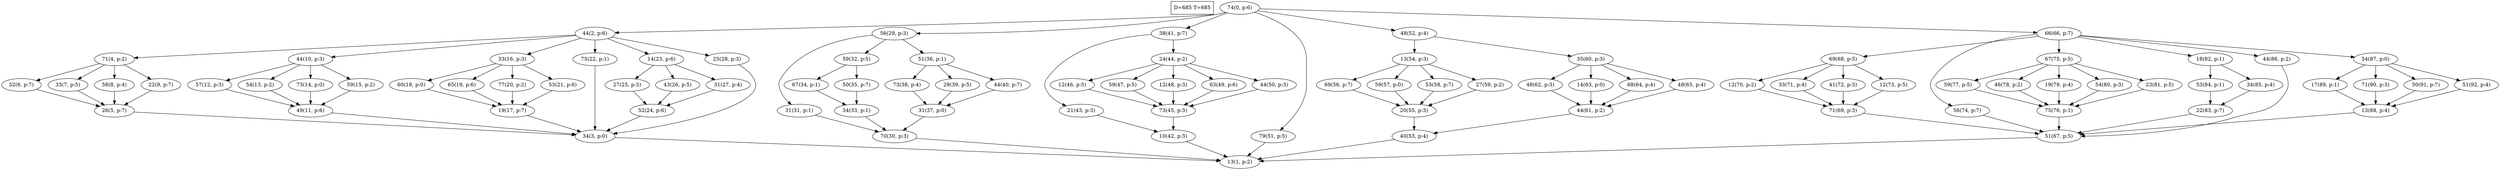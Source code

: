 digraph Task {
i [shape=box, label="D=685 T=685"]; 
0 [label="74(0, p:6)"];
1 [label="13(1, p:2)"];
2 [label="44(2, p:6)"];
3 [label="34(3, p:0)"];
4 [label="71(4, p:2)"];
5 [label="26(5, p:7)"];
6 [label="32(6, p:7)"];
7 [label="33(7, p:5)"];
8 [label="58(8, p:4)"];
9 [label="22(9, p:7)"];
10 [label="44(10, p:3)"];
11 [label="49(11, p:6)"];
12 [label="57(12, p:3)"];
13 [label="54(13, p:2)"];
14 [label="73(14, p:0)"];
15 [label="59(15, p:2)"];
16 [label="33(16, p:3)"];
17 [label="19(17, p:7)"];
18 [label="60(18, p:0)"];
19 [label="65(19, p:6)"];
20 [label="77(20, p:2)"];
21 [label="53(21, p:6)"];
22 [label="75(22, p:1)"];
23 [label="14(23, p:6)"];
24 [label="52(24, p:6)"];
25 [label="27(25, p:3)"];
26 [label="43(26, p:5)"];
27 [label="31(27, p:4)"];
28 [label="25(28, p:3)"];
29 [label="56(29, p:3)"];
30 [label="70(30, p:3)"];
31 [label="31(31, p:1)"];
32 [label="59(32, p:5)"];
33 [label="34(33, p:1)"];
34 [label="67(34, p:1)"];
35 [label="50(35, p:7)"];
36 [label="51(36, p:1)"];
37 [label="31(37, p:0)"];
38 [label="73(38, p:4)"];
39 [label="29(39, p:5)"];
40 [label="44(40, p:7)"];
41 [label="38(41, p:7)"];
42 [label="10(42, p:3)"];
43 [label="21(43, p:3)"];
44 [label="24(44, p:2)"];
45 [label="73(45, p:3)"];
46 [label="12(46, p:5)"];
47 [label="59(47, p:5)"];
48 [label="12(48, p:3)"];
49 [label="63(49, p:6)"];
50 [label="44(50, p:3)"];
51 [label="79(51, p:5)"];
52 [label="48(52, p:4)"];
53 [label="40(53, p:4)"];
54 [label="13(54, p:3)"];
55 [label="20(55, p:3)"];
56 [label="69(56, p:7)"];
57 [label="59(57, p:0)"];
58 [label="53(58, p:7)"];
59 [label="27(59, p:2)"];
60 [label="35(60, p:3)"];
61 [label="44(61, p:2)"];
62 [label="48(62, p:3)"];
63 [label="14(63, p:0)"];
64 [label="68(64, p:4)"];
65 [label="48(65, p:4)"];
66 [label="66(66, p:7)"];
67 [label="51(67, p:5)"];
68 [label="69(68, p:5)"];
69 [label="71(69, p:3)"];
70 [label="12(70, p:2)"];
71 [label="33(71, p:4)"];
72 [label="41(72, p:3)"];
73 [label="12(73, p:5)"];
74 [label="56(74, p:7)"];
75 [label="67(75, p:5)"];
76 [label="75(76, p:1)"];
77 [label="59(77, p:5)"];
78 [label="46(78, p:2)"];
79 [label="19(79, p:4)"];
80 [label="54(80, p:3)"];
81 [label="23(81, p:5)"];
82 [label="18(82, p:1)"];
83 [label="22(83, p:7)"];
84 [label="53(84, p:1)"];
85 [label="34(85, p:4)"];
86 [label="44(86, p:2)"];
87 [label="54(87, p:0)"];
88 [label="13(88, p:4)"];
89 [label="17(89, p:1)"];
90 [label="71(90, p:3)"];
91 [label="50(91, p:7)"];
92 [label="51(92, p:4)"];
0 -> 2;
0 -> 29;
0 -> 41;
0 -> 51;
0 -> 52;
0 -> 66;
2 -> 4;
2 -> 10;
2 -> 16;
2 -> 22;
2 -> 23;
2 -> 28;
3 -> 1;
4 -> 6;
4 -> 7;
4 -> 8;
4 -> 9;
5 -> 3;
6 -> 5;
7 -> 5;
8 -> 5;
9 -> 5;
10 -> 12;
10 -> 13;
10 -> 14;
10 -> 15;
11 -> 3;
12 -> 11;
13 -> 11;
14 -> 11;
15 -> 11;
16 -> 18;
16 -> 19;
16 -> 20;
16 -> 21;
17 -> 3;
18 -> 17;
19 -> 17;
20 -> 17;
21 -> 17;
22 -> 3;
23 -> 25;
23 -> 26;
23 -> 27;
24 -> 3;
25 -> 24;
26 -> 24;
27 -> 24;
28 -> 3;
29 -> 31;
29 -> 32;
29 -> 36;
30 -> 1;
31 -> 30;
32 -> 34;
32 -> 35;
33 -> 30;
34 -> 33;
35 -> 33;
36 -> 38;
36 -> 39;
36 -> 40;
37 -> 30;
38 -> 37;
39 -> 37;
40 -> 37;
41 -> 43;
41 -> 44;
42 -> 1;
43 -> 42;
44 -> 46;
44 -> 47;
44 -> 48;
44 -> 49;
44 -> 50;
45 -> 42;
46 -> 45;
47 -> 45;
48 -> 45;
49 -> 45;
50 -> 45;
51 -> 1;
52 -> 54;
52 -> 60;
53 -> 1;
54 -> 56;
54 -> 57;
54 -> 58;
54 -> 59;
55 -> 53;
56 -> 55;
57 -> 55;
58 -> 55;
59 -> 55;
60 -> 62;
60 -> 63;
60 -> 64;
60 -> 65;
61 -> 53;
62 -> 61;
63 -> 61;
64 -> 61;
65 -> 61;
66 -> 68;
66 -> 74;
66 -> 75;
66 -> 82;
66 -> 86;
66 -> 87;
67 -> 1;
68 -> 70;
68 -> 71;
68 -> 72;
68 -> 73;
69 -> 67;
70 -> 69;
71 -> 69;
72 -> 69;
73 -> 69;
74 -> 67;
75 -> 77;
75 -> 78;
75 -> 79;
75 -> 80;
75 -> 81;
76 -> 67;
77 -> 76;
78 -> 76;
79 -> 76;
80 -> 76;
81 -> 76;
82 -> 84;
82 -> 85;
83 -> 67;
84 -> 83;
85 -> 83;
86 -> 67;
87 -> 89;
87 -> 90;
87 -> 91;
87 -> 92;
88 -> 67;
89 -> 88;
90 -> 88;
91 -> 88;
92 -> 88;
}